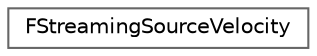 digraph "Graphical Class Hierarchy"
{
 // INTERACTIVE_SVG=YES
 // LATEX_PDF_SIZE
  bgcolor="transparent";
  edge [fontname=Helvetica,fontsize=10,labelfontname=Helvetica,labelfontsize=10];
  node [fontname=Helvetica,fontsize=10,shape=box,height=0.2,width=0.4];
  rankdir="LR";
  Node0 [id="Node000000",label="FStreamingSourceVelocity",height=0.2,width=0.4,color="grey40", fillcolor="white", style="filled",URL="$d5/d7e/structFStreamingSourceVelocity.html",tooltip="Helper to compute streaming source velocity based on position history."];
}
